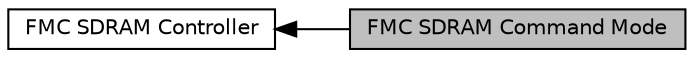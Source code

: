 digraph "FMC SDRAM Command Mode"
{
  edge [fontname="Helvetica",fontsize="10",labelfontname="Helvetica",labelfontsize="10"];
  node [fontname="Helvetica",fontsize="10",shape=record];
  rankdir=LR;
  Node1 [label="FMC SDRAM Controller",height=0.2,width=0.4,color="black", fillcolor="white", style="filled",URL="$group___f_m_c___l_l___s_d_r_a_m___controller.html"];
  Node0 [label="FMC SDRAM Command Mode",height=0.2,width=0.4,color="black", fillcolor="grey75", style="filled", fontcolor="black"];
  Node1->Node0 [shape=plaintext, dir="back", style="solid"];
}
